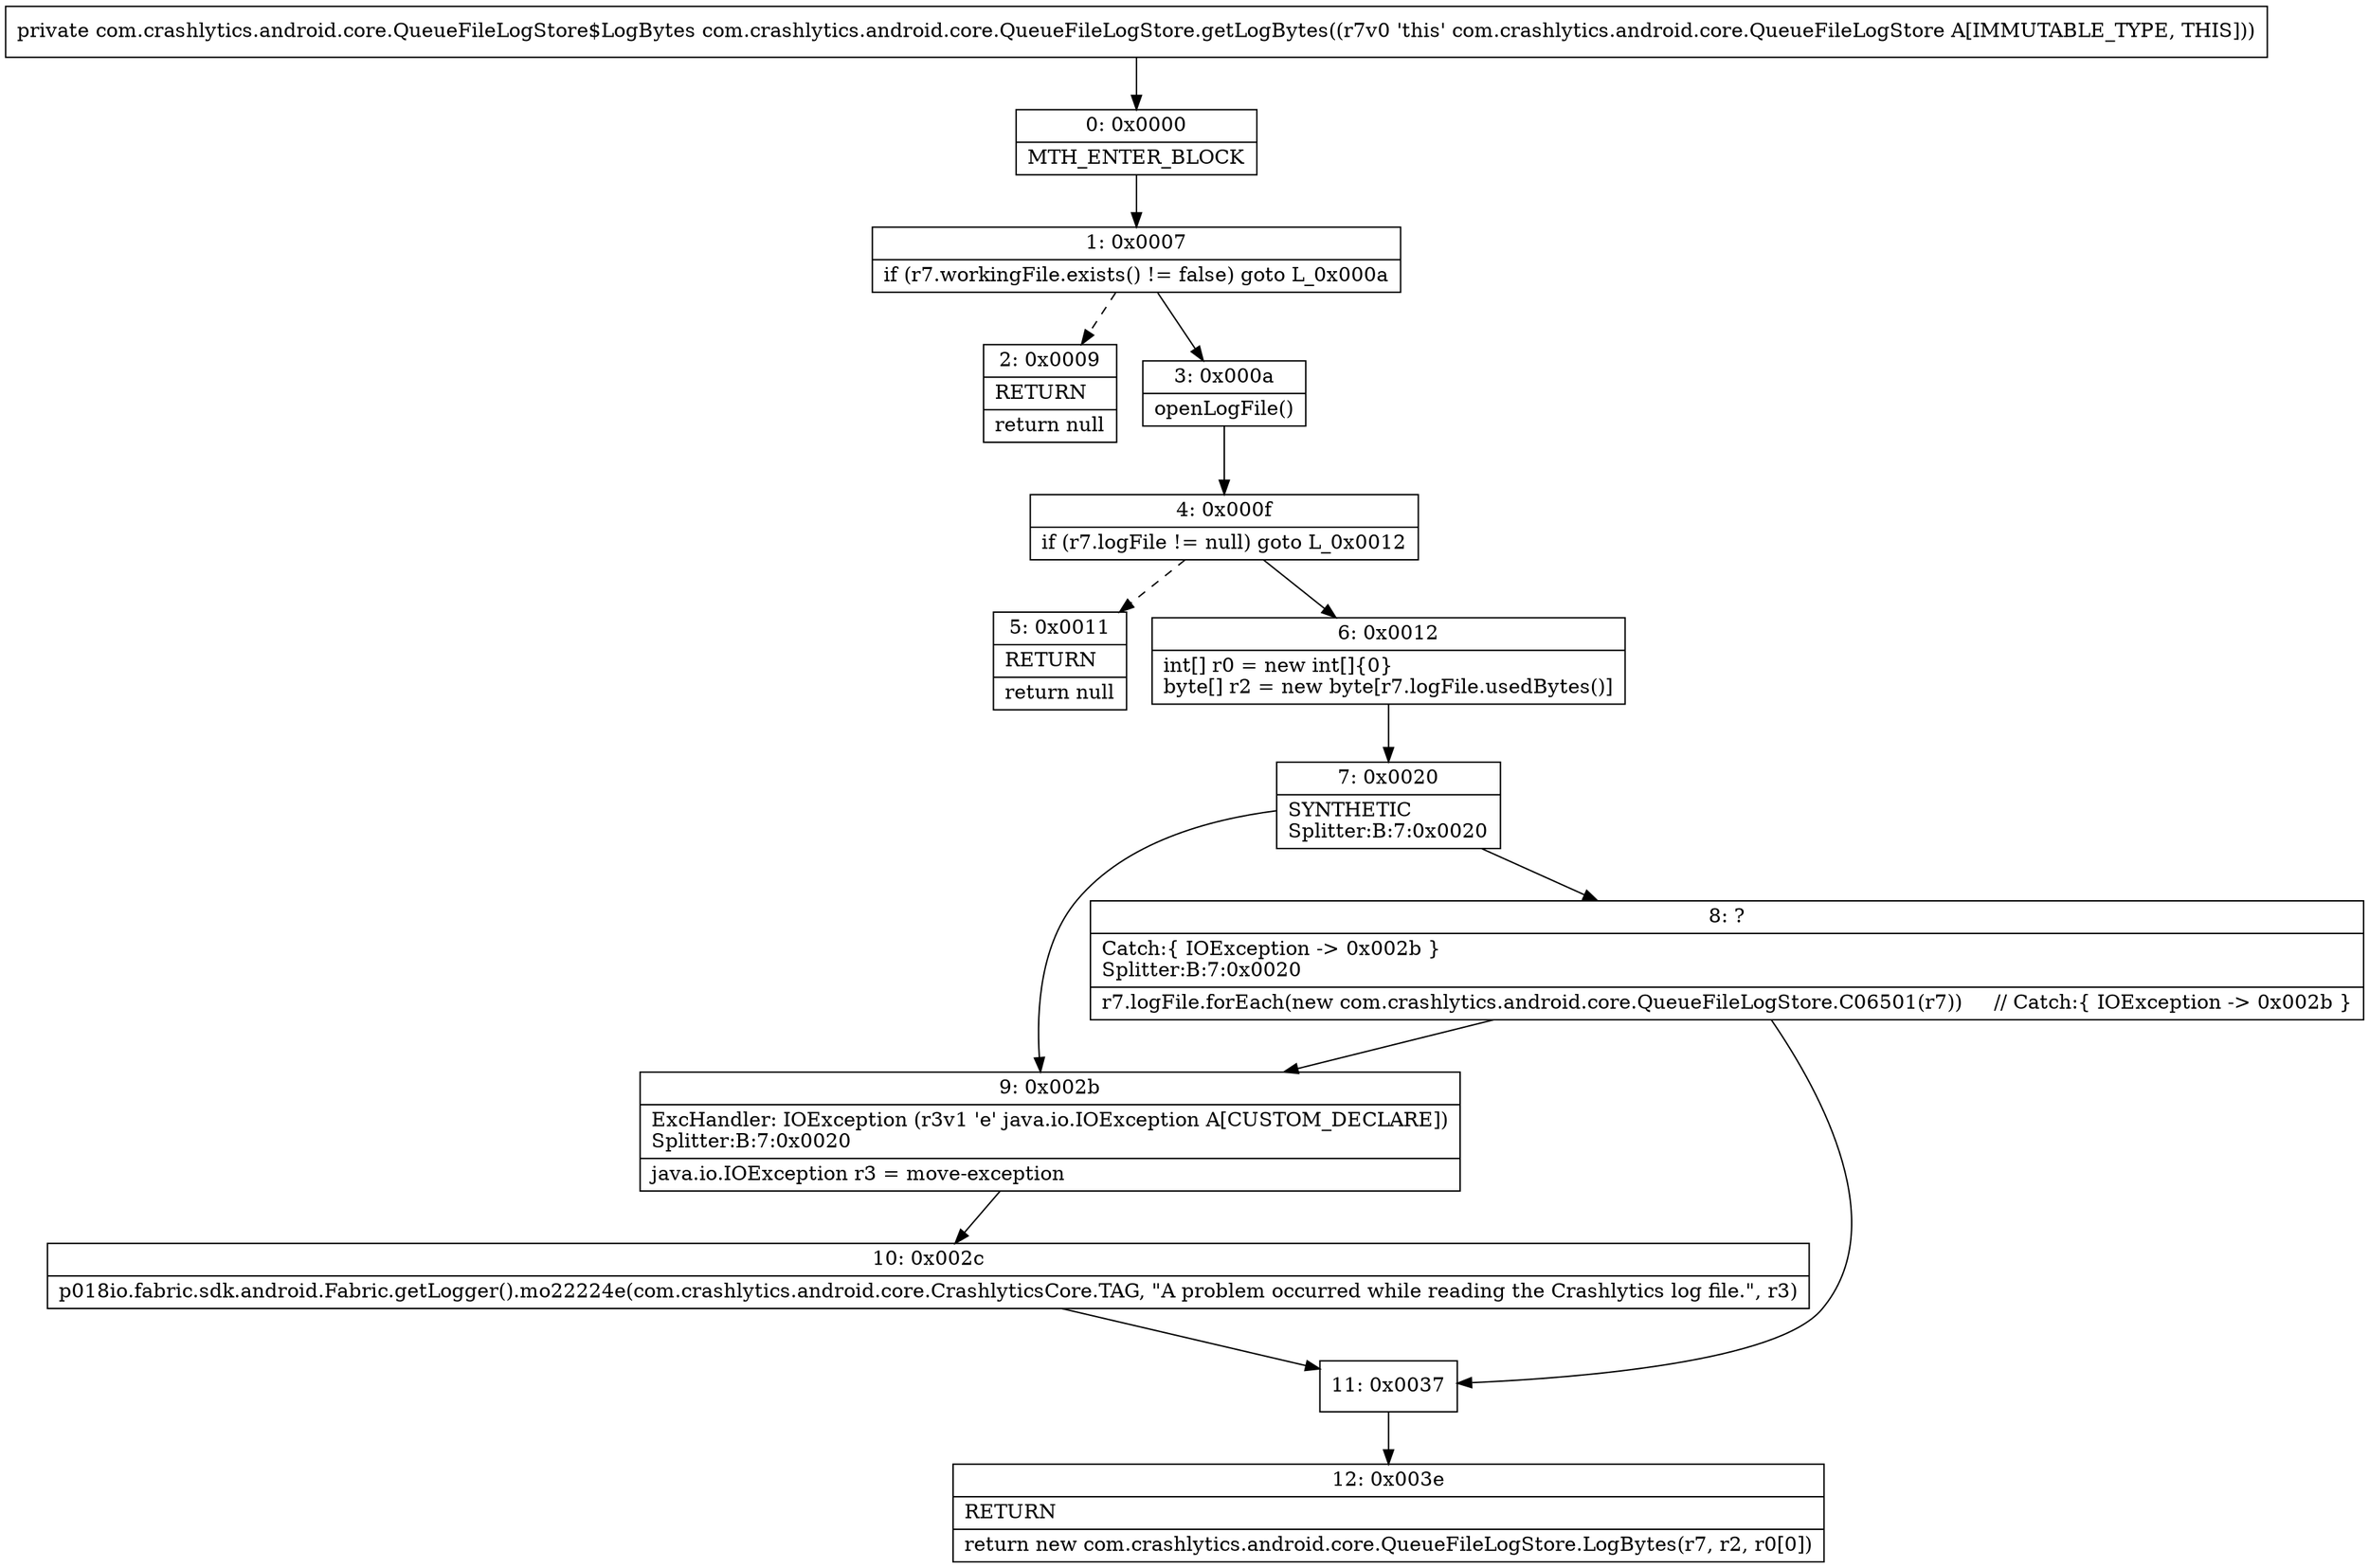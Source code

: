 digraph "CFG forcom.crashlytics.android.core.QueueFileLogStore.getLogBytes()Lcom\/crashlytics\/android\/core\/QueueFileLogStore$LogBytes;" {
Node_0 [shape=record,label="{0\:\ 0x0000|MTH_ENTER_BLOCK\l}"];
Node_1 [shape=record,label="{1\:\ 0x0007|if (r7.workingFile.exists() != false) goto L_0x000a\l}"];
Node_2 [shape=record,label="{2\:\ 0x0009|RETURN\l|return null\l}"];
Node_3 [shape=record,label="{3\:\ 0x000a|openLogFile()\l}"];
Node_4 [shape=record,label="{4\:\ 0x000f|if (r7.logFile != null) goto L_0x0012\l}"];
Node_5 [shape=record,label="{5\:\ 0x0011|RETURN\l|return null\l}"];
Node_6 [shape=record,label="{6\:\ 0x0012|int[] r0 = new int[]\{0\}\lbyte[] r2 = new byte[r7.logFile.usedBytes()]\l}"];
Node_7 [shape=record,label="{7\:\ 0x0020|SYNTHETIC\lSplitter:B:7:0x0020\l}"];
Node_8 [shape=record,label="{8\:\ ?|Catch:\{ IOException \-\> 0x002b \}\lSplitter:B:7:0x0020\l|r7.logFile.forEach(new com.crashlytics.android.core.QueueFileLogStore.C06501(r7))     \/\/ Catch:\{ IOException \-\> 0x002b \}\l}"];
Node_9 [shape=record,label="{9\:\ 0x002b|ExcHandler: IOException (r3v1 'e' java.io.IOException A[CUSTOM_DECLARE])\lSplitter:B:7:0x0020\l|java.io.IOException r3 = move\-exception\l}"];
Node_10 [shape=record,label="{10\:\ 0x002c|p018io.fabric.sdk.android.Fabric.getLogger().mo22224e(com.crashlytics.android.core.CrashlyticsCore.TAG, \"A problem occurred while reading the Crashlytics log file.\", r3)\l}"];
Node_11 [shape=record,label="{11\:\ 0x0037}"];
Node_12 [shape=record,label="{12\:\ 0x003e|RETURN\l|return new com.crashlytics.android.core.QueueFileLogStore.LogBytes(r7, r2, r0[0])\l}"];
MethodNode[shape=record,label="{private com.crashlytics.android.core.QueueFileLogStore$LogBytes com.crashlytics.android.core.QueueFileLogStore.getLogBytes((r7v0 'this' com.crashlytics.android.core.QueueFileLogStore A[IMMUTABLE_TYPE, THIS])) }"];
MethodNode -> Node_0;
Node_0 -> Node_1;
Node_1 -> Node_2[style=dashed];
Node_1 -> Node_3;
Node_3 -> Node_4;
Node_4 -> Node_5[style=dashed];
Node_4 -> Node_6;
Node_6 -> Node_7;
Node_7 -> Node_8;
Node_7 -> Node_9;
Node_8 -> Node_9;
Node_8 -> Node_11;
Node_9 -> Node_10;
Node_10 -> Node_11;
Node_11 -> Node_12;
}

